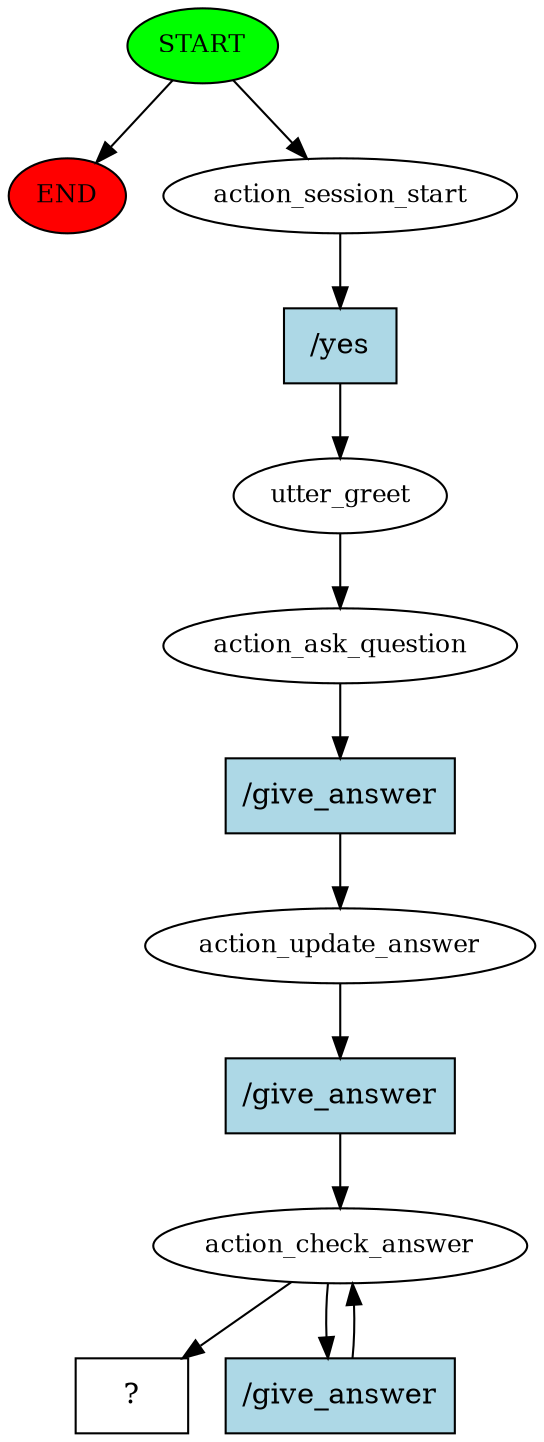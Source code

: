 digraph  {
0 [class="start active", fillcolor=green, fontsize=12, label=START, style=filled];
"-1" [class=end, fillcolor=red, fontsize=12, label=END, style=filled];
1 [class=active, fontsize=12, label=action_session_start];
2 [class=active, fontsize=12, label=utter_greet];
3 [class=active, fontsize=12, label=action_ask_question];
4 [class=active, fontsize=12, label=action_update_answer];
5 [class=active, fontsize=12, label=action_check_answer];
7 [class="intent dashed active", label="  ?  ", shape=rect];
8 [class="intent active", fillcolor=lightblue, label="/yes", shape=rect, style=filled];
9 [class="intent active", fillcolor=lightblue, label="/give_answer", shape=rect, style=filled];
10 [class="intent active", fillcolor=lightblue, label="/give_answer", shape=rect, style=filled];
11 [class="intent active", fillcolor=lightblue, label="/give_answer", shape=rect, style=filled];
0 -> "-1"  [class="", key=NONE, label=""];
0 -> 1  [class=active, key=NONE, label=""];
1 -> 8  [class=active, key=0];
2 -> 3  [class=active, key=NONE, label=""];
3 -> 9  [class=active, key=0];
4 -> 10  [class=active, key=0];
5 -> 7  [class=active, key=NONE, label=""];
5 -> 11  [class=active, key=0];
8 -> 2  [class=active, key=0];
9 -> 4  [class=active, key=0];
10 -> 5  [class=active, key=0];
11 -> 5  [class=active, key=0];
}
